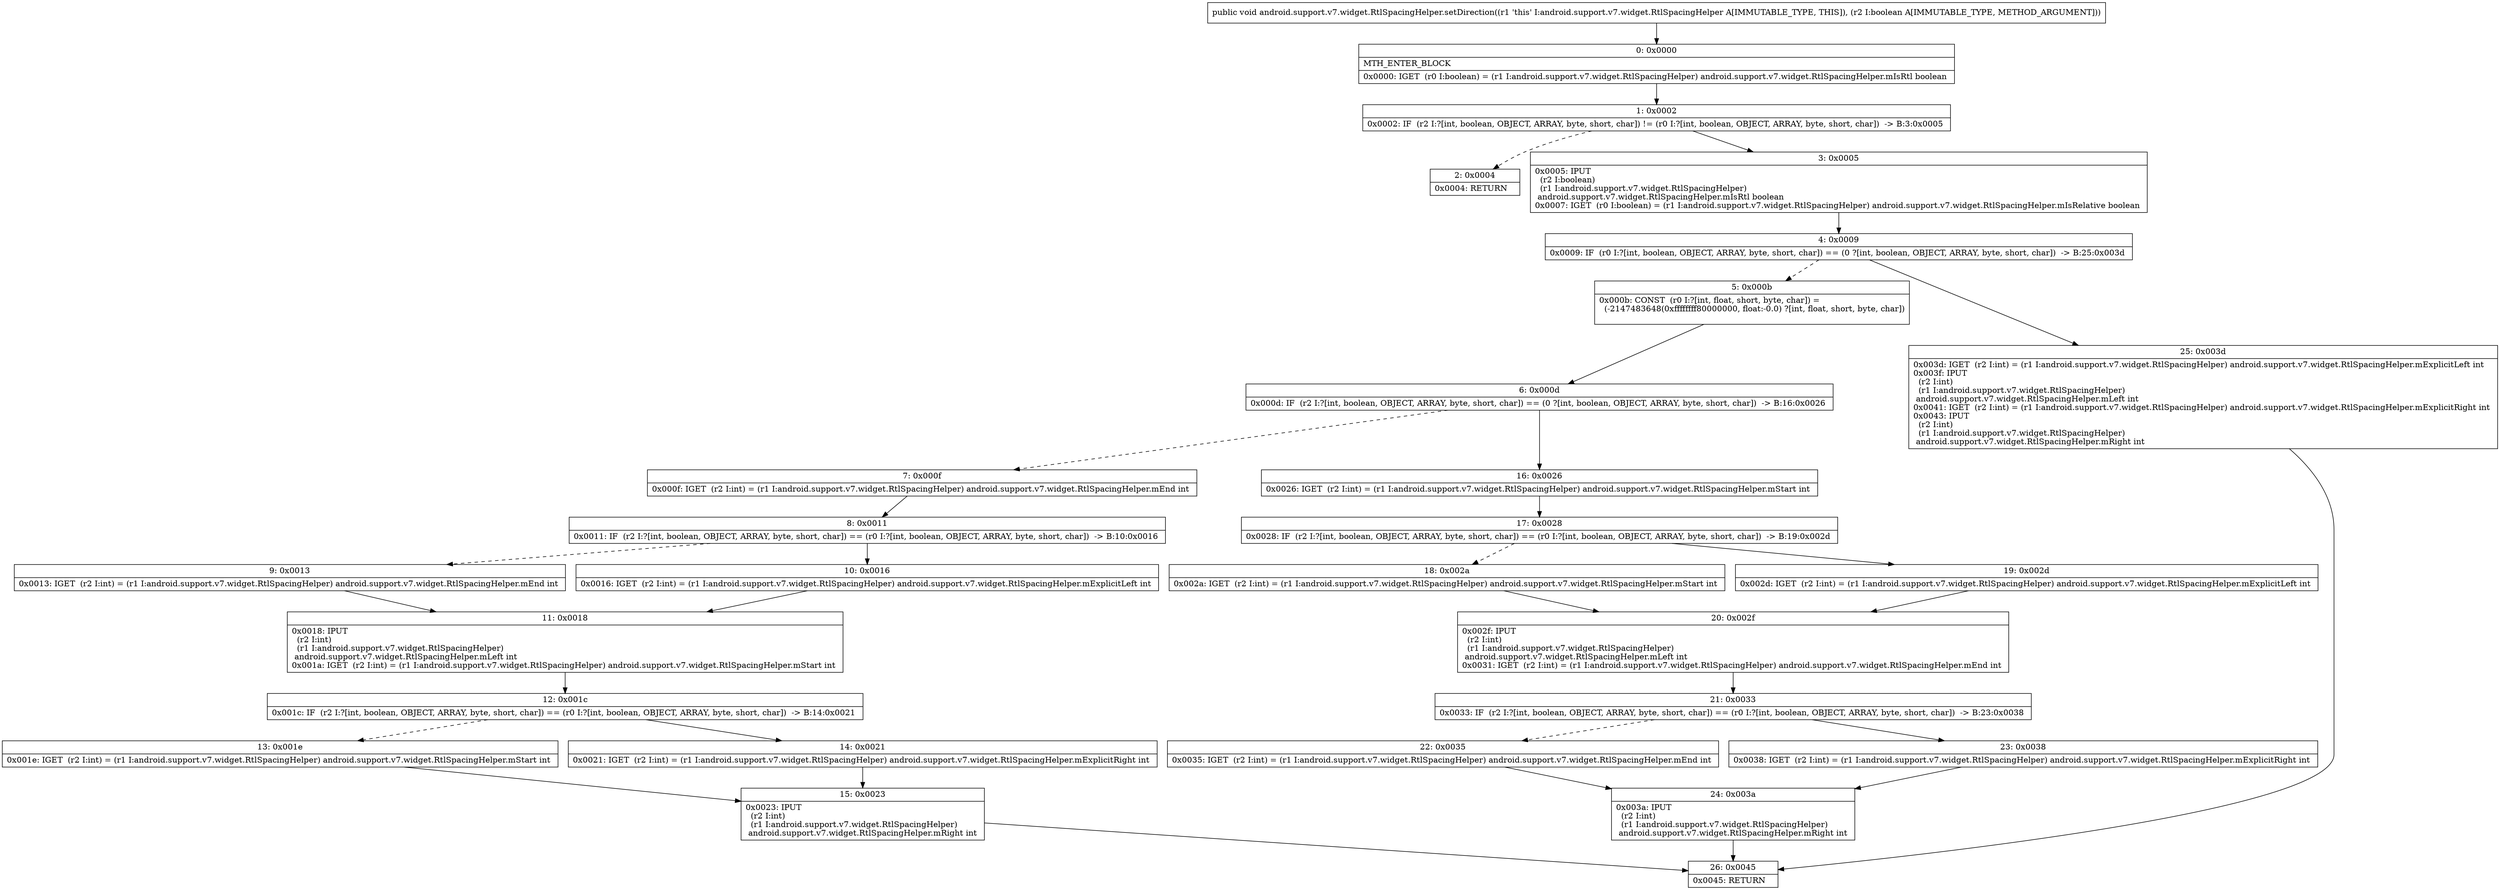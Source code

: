 digraph "CFG forandroid.support.v7.widget.RtlSpacingHelper.setDirection(Z)V" {
Node_0 [shape=record,label="{0\:\ 0x0000|MTH_ENTER_BLOCK\l|0x0000: IGET  (r0 I:boolean) = (r1 I:android.support.v7.widget.RtlSpacingHelper) android.support.v7.widget.RtlSpacingHelper.mIsRtl boolean \l}"];
Node_1 [shape=record,label="{1\:\ 0x0002|0x0002: IF  (r2 I:?[int, boolean, OBJECT, ARRAY, byte, short, char]) != (r0 I:?[int, boolean, OBJECT, ARRAY, byte, short, char])  \-\> B:3:0x0005 \l}"];
Node_2 [shape=record,label="{2\:\ 0x0004|0x0004: RETURN   \l}"];
Node_3 [shape=record,label="{3\:\ 0x0005|0x0005: IPUT  \l  (r2 I:boolean)\l  (r1 I:android.support.v7.widget.RtlSpacingHelper)\l android.support.v7.widget.RtlSpacingHelper.mIsRtl boolean \l0x0007: IGET  (r0 I:boolean) = (r1 I:android.support.v7.widget.RtlSpacingHelper) android.support.v7.widget.RtlSpacingHelper.mIsRelative boolean \l}"];
Node_4 [shape=record,label="{4\:\ 0x0009|0x0009: IF  (r0 I:?[int, boolean, OBJECT, ARRAY, byte, short, char]) == (0 ?[int, boolean, OBJECT, ARRAY, byte, short, char])  \-\> B:25:0x003d \l}"];
Node_5 [shape=record,label="{5\:\ 0x000b|0x000b: CONST  (r0 I:?[int, float, short, byte, char]) = \l  (\-2147483648(0xffffffff80000000, float:\-0.0) ?[int, float, short, byte, char])\l \l}"];
Node_6 [shape=record,label="{6\:\ 0x000d|0x000d: IF  (r2 I:?[int, boolean, OBJECT, ARRAY, byte, short, char]) == (0 ?[int, boolean, OBJECT, ARRAY, byte, short, char])  \-\> B:16:0x0026 \l}"];
Node_7 [shape=record,label="{7\:\ 0x000f|0x000f: IGET  (r2 I:int) = (r1 I:android.support.v7.widget.RtlSpacingHelper) android.support.v7.widget.RtlSpacingHelper.mEnd int \l}"];
Node_8 [shape=record,label="{8\:\ 0x0011|0x0011: IF  (r2 I:?[int, boolean, OBJECT, ARRAY, byte, short, char]) == (r0 I:?[int, boolean, OBJECT, ARRAY, byte, short, char])  \-\> B:10:0x0016 \l}"];
Node_9 [shape=record,label="{9\:\ 0x0013|0x0013: IGET  (r2 I:int) = (r1 I:android.support.v7.widget.RtlSpacingHelper) android.support.v7.widget.RtlSpacingHelper.mEnd int \l}"];
Node_10 [shape=record,label="{10\:\ 0x0016|0x0016: IGET  (r2 I:int) = (r1 I:android.support.v7.widget.RtlSpacingHelper) android.support.v7.widget.RtlSpacingHelper.mExplicitLeft int \l}"];
Node_11 [shape=record,label="{11\:\ 0x0018|0x0018: IPUT  \l  (r2 I:int)\l  (r1 I:android.support.v7.widget.RtlSpacingHelper)\l android.support.v7.widget.RtlSpacingHelper.mLeft int \l0x001a: IGET  (r2 I:int) = (r1 I:android.support.v7.widget.RtlSpacingHelper) android.support.v7.widget.RtlSpacingHelper.mStart int \l}"];
Node_12 [shape=record,label="{12\:\ 0x001c|0x001c: IF  (r2 I:?[int, boolean, OBJECT, ARRAY, byte, short, char]) == (r0 I:?[int, boolean, OBJECT, ARRAY, byte, short, char])  \-\> B:14:0x0021 \l}"];
Node_13 [shape=record,label="{13\:\ 0x001e|0x001e: IGET  (r2 I:int) = (r1 I:android.support.v7.widget.RtlSpacingHelper) android.support.v7.widget.RtlSpacingHelper.mStart int \l}"];
Node_14 [shape=record,label="{14\:\ 0x0021|0x0021: IGET  (r2 I:int) = (r1 I:android.support.v7.widget.RtlSpacingHelper) android.support.v7.widget.RtlSpacingHelper.mExplicitRight int \l}"];
Node_15 [shape=record,label="{15\:\ 0x0023|0x0023: IPUT  \l  (r2 I:int)\l  (r1 I:android.support.v7.widget.RtlSpacingHelper)\l android.support.v7.widget.RtlSpacingHelper.mRight int \l}"];
Node_16 [shape=record,label="{16\:\ 0x0026|0x0026: IGET  (r2 I:int) = (r1 I:android.support.v7.widget.RtlSpacingHelper) android.support.v7.widget.RtlSpacingHelper.mStart int \l}"];
Node_17 [shape=record,label="{17\:\ 0x0028|0x0028: IF  (r2 I:?[int, boolean, OBJECT, ARRAY, byte, short, char]) == (r0 I:?[int, boolean, OBJECT, ARRAY, byte, short, char])  \-\> B:19:0x002d \l}"];
Node_18 [shape=record,label="{18\:\ 0x002a|0x002a: IGET  (r2 I:int) = (r1 I:android.support.v7.widget.RtlSpacingHelper) android.support.v7.widget.RtlSpacingHelper.mStart int \l}"];
Node_19 [shape=record,label="{19\:\ 0x002d|0x002d: IGET  (r2 I:int) = (r1 I:android.support.v7.widget.RtlSpacingHelper) android.support.v7.widget.RtlSpacingHelper.mExplicitLeft int \l}"];
Node_20 [shape=record,label="{20\:\ 0x002f|0x002f: IPUT  \l  (r2 I:int)\l  (r1 I:android.support.v7.widget.RtlSpacingHelper)\l android.support.v7.widget.RtlSpacingHelper.mLeft int \l0x0031: IGET  (r2 I:int) = (r1 I:android.support.v7.widget.RtlSpacingHelper) android.support.v7.widget.RtlSpacingHelper.mEnd int \l}"];
Node_21 [shape=record,label="{21\:\ 0x0033|0x0033: IF  (r2 I:?[int, boolean, OBJECT, ARRAY, byte, short, char]) == (r0 I:?[int, boolean, OBJECT, ARRAY, byte, short, char])  \-\> B:23:0x0038 \l}"];
Node_22 [shape=record,label="{22\:\ 0x0035|0x0035: IGET  (r2 I:int) = (r1 I:android.support.v7.widget.RtlSpacingHelper) android.support.v7.widget.RtlSpacingHelper.mEnd int \l}"];
Node_23 [shape=record,label="{23\:\ 0x0038|0x0038: IGET  (r2 I:int) = (r1 I:android.support.v7.widget.RtlSpacingHelper) android.support.v7.widget.RtlSpacingHelper.mExplicitRight int \l}"];
Node_24 [shape=record,label="{24\:\ 0x003a|0x003a: IPUT  \l  (r2 I:int)\l  (r1 I:android.support.v7.widget.RtlSpacingHelper)\l android.support.v7.widget.RtlSpacingHelper.mRight int \l}"];
Node_25 [shape=record,label="{25\:\ 0x003d|0x003d: IGET  (r2 I:int) = (r1 I:android.support.v7.widget.RtlSpacingHelper) android.support.v7.widget.RtlSpacingHelper.mExplicitLeft int \l0x003f: IPUT  \l  (r2 I:int)\l  (r1 I:android.support.v7.widget.RtlSpacingHelper)\l android.support.v7.widget.RtlSpacingHelper.mLeft int \l0x0041: IGET  (r2 I:int) = (r1 I:android.support.v7.widget.RtlSpacingHelper) android.support.v7.widget.RtlSpacingHelper.mExplicitRight int \l0x0043: IPUT  \l  (r2 I:int)\l  (r1 I:android.support.v7.widget.RtlSpacingHelper)\l android.support.v7.widget.RtlSpacingHelper.mRight int \l}"];
Node_26 [shape=record,label="{26\:\ 0x0045|0x0045: RETURN   \l}"];
MethodNode[shape=record,label="{public void android.support.v7.widget.RtlSpacingHelper.setDirection((r1 'this' I:android.support.v7.widget.RtlSpacingHelper A[IMMUTABLE_TYPE, THIS]), (r2 I:boolean A[IMMUTABLE_TYPE, METHOD_ARGUMENT])) }"];
MethodNode -> Node_0;
Node_0 -> Node_1;
Node_1 -> Node_2[style=dashed];
Node_1 -> Node_3;
Node_3 -> Node_4;
Node_4 -> Node_5[style=dashed];
Node_4 -> Node_25;
Node_5 -> Node_6;
Node_6 -> Node_7[style=dashed];
Node_6 -> Node_16;
Node_7 -> Node_8;
Node_8 -> Node_9[style=dashed];
Node_8 -> Node_10;
Node_9 -> Node_11;
Node_10 -> Node_11;
Node_11 -> Node_12;
Node_12 -> Node_13[style=dashed];
Node_12 -> Node_14;
Node_13 -> Node_15;
Node_14 -> Node_15;
Node_15 -> Node_26;
Node_16 -> Node_17;
Node_17 -> Node_18[style=dashed];
Node_17 -> Node_19;
Node_18 -> Node_20;
Node_19 -> Node_20;
Node_20 -> Node_21;
Node_21 -> Node_22[style=dashed];
Node_21 -> Node_23;
Node_22 -> Node_24;
Node_23 -> Node_24;
Node_24 -> Node_26;
Node_25 -> Node_26;
}

